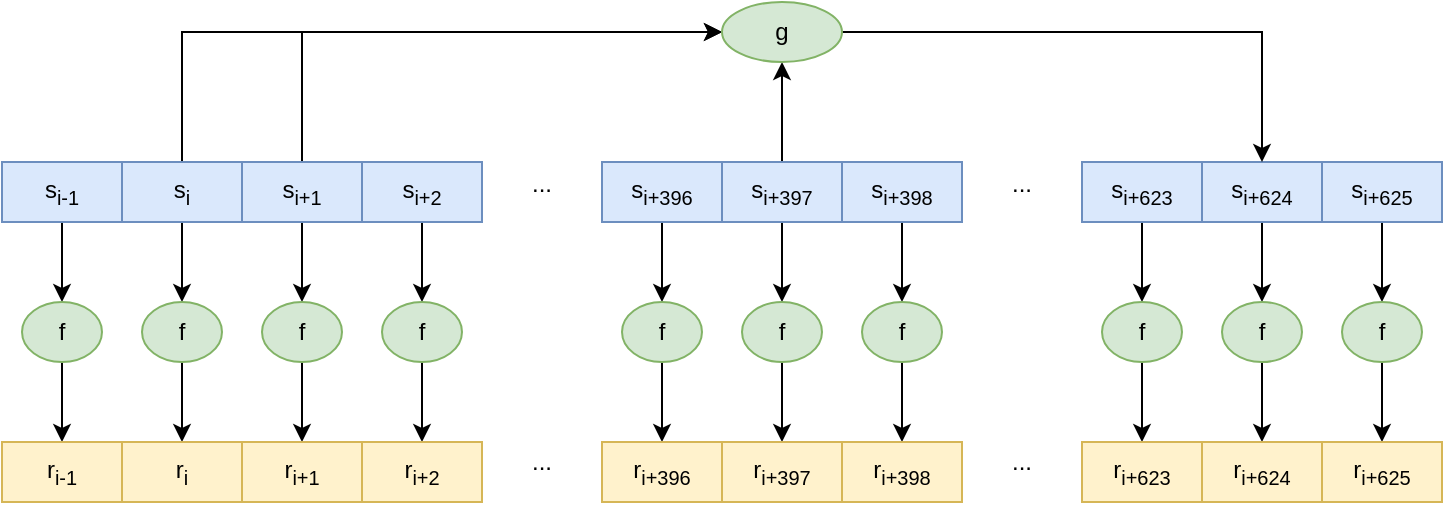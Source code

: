 <mxfile version="12.4.8" type="device"><diagram id="KH4U3GuKja71Dpos5vPL" name="Page-1"><mxGraphModel dx="731" dy="432" grid="1" gridSize="10" guides="1" tooltips="1" connect="1" arrows="1" fold="1" page="1" pageScale="1" pageWidth="850" pageHeight="1100" math="0" shadow="0"><root><mxCell id="0"/><mxCell id="1" parent="0"/><mxCell id="Yn6rUaPrRjr4YMq0xh__-43" style="edgeStyle=orthogonalEdgeStyle;rounded=0;orthogonalLoop=1;jettySize=auto;html=1;" parent="1" source="Yn6rUaPrRjr4YMq0xh__-1" target="Yn6rUaPrRjr4YMq0xh__-21" edge="1"><mxGeometry relative="1" as="geometry"/></mxCell><mxCell id="jTDQXEpbgmVNHky9dU7R-1" style="edgeStyle=orthogonalEdgeStyle;rounded=0;orthogonalLoop=1;jettySize=auto;html=1;" edge="1" parent="1" source="Yn6rUaPrRjr4YMq0xh__-1" target="Yn6rUaPrRjr4YMq0xh__-12"><mxGeometry relative="1" as="geometry"><Array as="points"><mxPoint x="190" y="105"/></Array></mxGeometry></mxCell><mxCell id="Yn6rUaPrRjr4YMq0xh__-1" value="s&lt;sub&gt;i+1&lt;/sub&gt;" style="rounded=0;whiteSpace=wrap;html=1;fillColor=#dae8fc;strokeColor=#6c8ebf;" parent="1" vertex="1"><mxGeometry x="160" y="170" width="60" height="30" as="geometry"/></mxCell><mxCell id="Yn6rUaPrRjr4YMq0xh__-45" style="edgeStyle=orthogonalEdgeStyle;rounded=0;orthogonalLoop=1;jettySize=auto;html=1;" parent="1" source="Yn6rUaPrRjr4YMq0xh__-2" target="Yn6rUaPrRjr4YMq0xh__-22" edge="1"><mxGeometry relative="1" as="geometry"/></mxCell><mxCell id="Yn6rUaPrRjr4YMq0xh__-2" value="s&lt;sub&gt;i+2&lt;/sub&gt;" style="rounded=0;whiteSpace=wrap;html=1;fillColor=#dae8fc;strokeColor=#6c8ebf;" parent="1" vertex="1"><mxGeometry x="220" y="170" width="60" height="30" as="geometry"/></mxCell><mxCell id="Yn6rUaPrRjr4YMq0xh__-13" style="edgeStyle=orthogonalEdgeStyle;rounded=0;orthogonalLoop=1;jettySize=auto;html=1;" parent="1" source="Yn6rUaPrRjr4YMq0xh__-3" target="Yn6rUaPrRjr4YMq0xh__-12" edge="1"><mxGeometry relative="1" as="geometry"><Array as="points"><mxPoint x="130" y="105"/></Array></mxGeometry></mxCell><mxCell id="Yn6rUaPrRjr4YMq0xh__-41" style="edgeStyle=orthogonalEdgeStyle;rounded=0;orthogonalLoop=1;jettySize=auto;html=1;" parent="1" source="Yn6rUaPrRjr4YMq0xh__-3" target="Yn6rUaPrRjr4YMq0xh__-20" edge="1"><mxGeometry relative="1" as="geometry"/></mxCell><mxCell id="Yn6rUaPrRjr4YMq0xh__-3" value="s&lt;sub&gt;i&lt;/sub&gt;" style="rounded=0;whiteSpace=wrap;html=1;fillColor=#dae8fc;strokeColor=#6c8ebf;" parent="1" vertex="1"><mxGeometry x="100" y="170" width="60" height="30" as="geometry"/></mxCell><mxCell id="Yn6rUaPrRjr4YMq0xh__-47" style="edgeStyle=orthogonalEdgeStyle;rounded=0;orthogonalLoop=1;jettySize=auto;html=1;" parent="1" source="Yn6rUaPrRjr4YMq0xh__-4" target="Yn6rUaPrRjr4YMq0xh__-23" edge="1"><mxGeometry relative="1" as="geometry"/></mxCell><mxCell id="Yn6rUaPrRjr4YMq0xh__-4" value="s&lt;sub&gt;i+396&lt;/sub&gt;" style="rounded=0;whiteSpace=wrap;html=1;fillColor=#dae8fc;strokeColor=#6c8ebf;" parent="1" vertex="1"><mxGeometry x="340" y="170" width="60" height="30" as="geometry"/></mxCell><mxCell id="Yn6rUaPrRjr4YMq0xh__-15" style="edgeStyle=orthogonalEdgeStyle;rounded=0;orthogonalLoop=1;jettySize=auto;html=1;" parent="1" source="Yn6rUaPrRjr4YMq0xh__-6" target="Yn6rUaPrRjr4YMq0xh__-12" edge="1"><mxGeometry relative="1" as="geometry"/></mxCell><mxCell id="Yn6rUaPrRjr4YMq0xh__-49" style="edgeStyle=orthogonalEdgeStyle;rounded=0;orthogonalLoop=1;jettySize=auto;html=1;" parent="1" source="Yn6rUaPrRjr4YMq0xh__-6" target="Yn6rUaPrRjr4YMq0xh__-24" edge="1"><mxGeometry relative="1" as="geometry"/></mxCell><mxCell id="Yn6rUaPrRjr4YMq0xh__-6" value="s&lt;sub&gt;i+397&lt;/sub&gt;" style="rounded=0;whiteSpace=wrap;html=1;fillColor=#dae8fc;strokeColor=#6c8ebf;" parent="1" vertex="1"><mxGeometry x="400" y="170" width="60" height="30" as="geometry"/></mxCell><mxCell id="Yn6rUaPrRjr4YMq0xh__-51" style="edgeStyle=orthogonalEdgeStyle;rounded=0;orthogonalLoop=1;jettySize=auto;html=1;" parent="1" source="Yn6rUaPrRjr4YMq0xh__-7" target="Yn6rUaPrRjr4YMq0xh__-25" edge="1"><mxGeometry relative="1" as="geometry"/></mxCell><mxCell id="Yn6rUaPrRjr4YMq0xh__-7" value="s&lt;sub&gt;i+398&lt;/sub&gt;" style="rounded=0;whiteSpace=wrap;html=1;fillColor=#dae8fc;strokeColor=#6c8ebf;" parent="1" vertex="1"><mxGeometry x="460" y="170" width="60" height="30" as="geometry"/></mxCell><mxCell id="Yn6rUaPrRjr4YMq0xh__-39" style="edgeStyle=orthogonalEdgeStyle;rounded=0;orthogonalLoop=1;jettySize=auto;html=1;" parent="1" source="Yn6rUaPrRjr4YMq0xh__-8" target="Yn6rUaPrRjr4YMq0xh__-17" edge="1"><mxGeometry relative="1" as="geometry"/></mxCell><mxCell id="Yn6rUaPrRjr4YMq0xh__-8" value="s&lt;sub&gt;i-1&lt;/sub&gt;" style="rounded=0;whiteSpace=wrap;html=1;fillColor=#dae8fc;strokeColor=#6c8ebf;" parent="1" vertex="1"><mxGeometry x="40" y="170" width="60" height="30" as="geometry"/></mxCell><mxCell id="Yn6rUaPrRjr4YMq0xh__-53" style="edgeStyle=orthogonalEdgeStyle;rounded=0;orthogonalLoop=1;jettySize=auto;html=1;" parent="1" source="Yn6rUaPrRjr4YMq0xh__-9" target="Yn6rUaPrRjr4YMq0xh__-26" edge="1"><mxGeometry relative="1" as="geometry"/></mxCell><mxCell id="Yn6rUaPrRjr4YMq0xh__-9" value="s&lt;sub&gt;i+623&lt;/sub&gt;" style="rounded=0;whiteSpace=wrap;html=1;fillColor=#dae8fc;strokeColor=#6c8ebf;" parent="1" vertex="1"><mxGeometry x="580" y="170" width="60" height="30" as="geometry"/></mxCell><mxCell id="Yn6rUaPrRjr4YMq0xh__-55" style="edgeStyle=orthogonalEdgeStyle;rounded=0;orthogonalLoop=1;jettySize=auto;html=1;" parent="1" source="Yn6rUaPrRjr4YMq0xh__-10" target="Yn6rUaPrRjr4YMq0xh__-27" edge="1"><mxGeometry relative="1" as="geometry"/></mxCell><mxCell id="Yn6rUaPrRjr4YMq0xh__-10" value="s&lt;sub&gt;i+624&lt;/sub&gt;" style="rounded=0;whiteSpace=wrap;html=1;fillColor=#dae8fc;strokeColor=#6c8ebf;" parent="1" vertex="1"><mxGeometry x="640" y="170" width="60" height="30" as="geometry"/></mxCell><mxCell id="Yn6rUaPrRjr4YMq0xh__-57" style="edgeStyle=orthogonalEdgeStyle;rounded=0;orthogonalLoop=1;jettySize=auto;html=1;" parent="1" source="Yn6rUaPrRjr4YMq0xh__-11" target="Yn6rUaPrRjr4YMq0xh__-28" edge="1"><mxGeometry relative="1" as="geometry"/></mxCell><mxCell id="Yn6rUaPrRjr4YMq0xh__-11" value="s&lt;sub&gt;i+625&lt;/sub&gt;" style="rounded=0;whiteSpace=wrap;html=1;fillColor=#dae8fc;strokeColor=#6c8ebf;" parent="1" vertex="1"><mxGeometry x="700" y="170" width="60" height="30" as="geometry"/></mxCell><mxCell id="Yn6rUaPrRjr4YMq0xh__-16" style="edgeStyle=orthogonalEdgeStyle;rounded=0;orthogonalLoop=1;jettySize=auto;html=1;" parent="1" source="Yn6rUaPrRjr4YMq0xh__-12" target="Yn6rUaPrRjr4YMq0xh__-10" edge="1"><mxGeometry relative="1" as="geometry"/></mxCell><mxCell id="Yn6rUaPrRjr4YMq0xh__-12" value="g" style="ellipse;whiteSpace=wrap;html=1;fillColor=#d5e8d4;strokeColor=#82b366;" parent="1" vertex="1"><mxGeometry x="400" y="90" width="60" height="30" as="geometry"/></mxCell><mxCell id="Yn6rUaPrRjr4YMq0xh__-40" style="edgeStyle=orthogonalEdgeStyle;rounded=0;orthogonalLoop=1;jettySize=auto;html=1;" parent="1" source="Yn6rUaPrRjr4YMq0xh__-17" target="Yn6rUaPrRjr4YMq0xh__-35" edge="1"><mxGeometry relative="1" as="geometry"/></mxCell><mxCell id="Yn6rUaPrRjr4YMq0xh__-17" value="f" style="ellipse;whiteSpace=wrap;html=1;fillColor=#d5e8d4;strokeColor=#82b366;" parent="1" vertex="1"><mxGeometry x="50" y="240" width="40" height="30" as="geometry"/></mxCell><mxCell id="Yn6rUaPrRjr4YMq0xh__-42" style="edgeStyle=orthogonalEdgeStyle;rounded=0;orthogonalLoop=1;jettySize=auto;html=1;" parent="1" source="Yn6rUaPrRjr4YMq0xh__-20" target="Yn6rUaPrRjr4YMq0xh__-31" edge="1"><mxGeometry relative="1" as="geometry"/></mxCell><mxCell id="Yn6rUaPrRjr4YMq0xh__-20" value="f" style="ellipse;whiteSpace=wrap;html=1;fillColor=#d5e8d4;strokeColor=#82b366;" parent="1" vertex="1"><mxGeometry x="110" y="240" width="40" height="30" as="geometry"/></mxCell><mxCell id="Yn6rUaPrRjr4YMq0xh__-44" style="edgeStyle=orthogonalEdgeStyle;rounded=0;orthogonalLoop=1;jettySize=auto;html=1;" parent="1" source="Yn6rUaPrRjr4YMq0xh__-21" target="Yn6rUaPrRjr4YMq0xh__-29" edge="1"><mxGeometry relative="1" as="geometry"/></mxCell><mxCell id="Yn6rUaPrRjr4YMq0xh__-21" value="f" style="ellipse;whiteSpace=wrap;html=1;fillColor=#d5e8d4;strokeColor=#82b366;" parent="1" vertex="1"><mxGeometry x="170" y="240" width="40" height="30" as="geometry"/></mxCell><mxCell id="Yn6rUaPrRjr4YMq0xh__-46" style="edgeStyle=orthogonalEdgeStyle;rounded=0;orthogonalLoop=1;jettySize=auto;html=1;" parent="1" source="Yn6rUaPrRjr4YMq0xh__-22" target="Yn6rUaPrRjr4YMq0xh__-30" edge="1"><mxGeometry relative="1" as="geometry"/></mxCell><mxCell id="Yn6rUaPrRjr4YMq0xh__-22" value="f" style="ellipse;whiteSpace=wrap;html=1;fillColor=#d5e8d4;strokeColor=#82b366;" parent="1" vertex="1"><mxGeometry x="230" y="240" width="40" height="30" as="geometry"/></mxCell><mxCell id="Yn6rUaPrRjr4YMq0xh__-48" style="edgeStyle=orthogonalEdgeStyle;rounded=0;orthogonalLoop=1;jettySize=auto;html=1;" parent="1" source="Yn6rUaPrRjr4YMq0xh__-23" target="Yn6rUaPrRjr4YMq0xh__-32" edge="1"><mxGeometry relative="1" as="geometry"/></mxCell><mxCell id="Yn6rUaPrRjr4YMq0xh__-23" value="f" style="ellipse;whiteSpace=wrap;html=1;fillColor=#d5e8d4;strokeColor=#82b366;" parent="1" vertex="1"><mxGeometry x="350" y="240" width="40" height="30" as="geometry"/></mxCell><mxCell id="Yn6rUaPrRjr4YMq0xh__-50" style="edgeStyle=orthogonalEdgeStyle;rounded=0;orthogonalLoop=1;jettySize=auto;html=1;" parent="1" source="Yn6rUaPrRjr4YMq0xh__-24" target="Yn6rUaPrRjr4YMq0xh__-33" edge="1"><mxGeometry relative="1" as="geometry"/></mxCell><mxCell id="Yn6rUaPrRjr4YMq0xh__-24" value="f" style="ellipse;whiteSpace=wrap;html=1;fillColor=#d5e8d4;strokeColor=#82b366;" parent="1" vertex="1"><mxGeometry x="410" y="240" width="40" height="30" as="geometry"/></mxCell><mxCell id="Yn6rUaPrRjr4YMq0xh__-52" style="edgeStyle=orthogonalEdgeStyle;rounded=0;orthogonalLoop=1;jettySize=auto;html=1;" parent="1" source="Yn6rUaPrRjr4YMq0xh__-25" target="Yn6rUaPrRjr4YMq0xh__-34" edge="1"><mxGeometry relative="1" as="geometry"/></mxCell><mxCell id="Yn6rUaPrRjr4YMq0xh__-25" value="f" style="ellipse;whiteSpace=wrap;html=1;fillColor=#d5e8d4;strokeColor=#82b366;" parent="1" vertex="1"><mxGeometry x="470" y="240" width="40" height="30" as="geometry"/></mxCell><mxCell id="Yn6rUaPrRjr4YMq0xh__-54" style="edgeStyle=orthogonalEdgeStyle;rounded=0;orthogonalLoop=1;jettySize=auto;html=1;" parent="1" source="Yn6rUaPrRjr4YMq0xh__-26" target="Yn6rUaPrRjr4YMq0xh__-36" edge="1"><mxGeometry relative="1" as="geometry"/></mxCell><mxCell id="Yn6rUaPrRjr4YMq0xh__-26" value="f" style="ellipse;whiteSpace=wrap;html=1;fillColor=#d5e8d4;strokeColor=#82b366;" parent="1" vertex="1"><mxGeometry x="590" y="240" width="40" height="30" as="geometry"/></mxCell><mxCell id="Yn6rUaPrRjr4YMq0xh__-56" style="edgeStyle=orthogonalEdgeStyle;rounded=0;orthogonalLoop=1;jettySize=auto;html=1;" parent="1" source="Yn6rUaPrRjr4YMq0xh__-27" target="Yn6rUaPrRjr4YMq0xh__-37" edge="1"><mxGeometry relative="1" as="geometry"/></mxCell><mxCell id="Yn6rUaPrRjr4YMq0xh__-27" value="f" style="ellipse;whiteSpace=wrap;html=1;fillColor=#d5e8d4;strokeColor=#82b366;" parent="1" vertex="1"><mxGeometry x="650" y="240" width="40" height="30" as="geometry"/></mxCell><mxCell id="Yn6rUaPrRjr4YMq0xh__-58" style="edgeStyle=orthogonalEdgeStyle;rounded=0;orthogonalLoop=1;jettySize=auto;html=1;" parent="1" source="Yn6rUaPrRjr4YMq0xh__-28" target="Yn6rUaPrRjr4YMq0xh__-38" edge="1"><mxGeometry relative="1" as="geometry"/></mxCell><mxCell id="Yn6rUaPrRjr4YMq0xh__-28" value="f" style="ellipse;whiteSpace=wrap;html=1;fillColor=#d5e8d4;strokeColor=#82b366;" parent="1" vertex="1"><mxGeometry x="710" y="240" width="40" height="30" as="geometry"/></mxCell><mxCell id="Yn6rUaPrRjr4YMq0xh__-29" value="r&lt;sub&gt;i+1&lt;/sub&gt;" style="rounded=0;whiteSpace=wrap;html=1;fillColor=#fff2cc;strokeColor=#d6b656;" parent="1" vertex="1"><mxGeometry x="160" y="310" width="60" height="30" as="geometry"/></mxCell><mxCell id="Yn6rUaPrRjr4YMq0xh__-30" value="r&lt;sub&gt;i+2&lt;/sub&gt;" style="rounded=0;whiteSpace=wrap;html=1;fillColor=#fff2cc;strokeColor=#d6b656;" parent="1" vertex="1"><mxGeometry x="220" y="310" width="60" height="30" as="geometry"/></mxCell><mxCell id="Yn6rUaPrRjr4YMq0xh__-31" value="r&lt;sub&gt;i&lt;/sub&gt;" style="rounded=0;whiteSpace=wrap;html=1;fillColor=#fff2cc;strokeColor=#d6b656;" parent="1" vertex="1"><mxGeometry x="100" y="310" width="60" height="30" as="geometry"/></mxCell><mxCell id="Yn6rUaPrRjr4YMq0xh__-32" value="r&lt;sub&gt;i+396&lt;/sub&gt;" style="rounded=0;whiteSpace=wrap;html=1;fillColor=#fff2cc;strokeColor=#d6b656;" parent="1" vertex="1"><mxGeometry x="340" y="310" width="60" height="30" as="geometry"/></mxCell><mxCell id="Yn6rUaPrRjr4YMq0xh__-33" value="r&lt;sub&gt;i+397&lt;/sub&gt;" style="rounded=0;whiteSpace=wrap;html=1;fillColor=#fff2cc;strokeColor=#d6b656;" parent="1" vertex="1"><mxGeometry x="400" y="310" width="60" height="30" as="geometry"/></mxCell><mxCell id="Yn6rUaPrRjr4YMq0xh__-34" value="r&lt;sub&gt;i+398&lt;/sub&gt;" style="rounded=0;whiteSpace=wrap;html=1;fillColor=#fff2cc;strokeColor=#d6b656;" parent="1" vertex="1"><mxGeometry x="460" y="310" width="60" height="30" as="geometry"/></mxCell><mxCell id="Yn6rUaPrRjr4YMq0xh__-35" value="r&lt;sub&gt;i-1&lt;/sub&gt;" style="rounded=0;whiteSpace=wrap;html=1;fillColor=#fff2cc;strokeColor=#d6b656;" parent="1" vertex="1"><mxGeometry x="40" y="310" width="60" height="30" as="geometry"/></mxCell><mxCell id="Yn6rUaPrRjr4YMq0xh__-36" value="r&lt;sub&gt;i+623&lt;/sub&gt;" style="rounded=0;whiteSpace=wrap;html=1;fillColor=#fff2cc;strokeColor=#d6b656;" parent="1" vertex="1"><mxGeometry x="580" y="310" width="60" height="30" as="geometry"/></mxCell><mxCell id="Yn6rUaPrRjr4YMq0xh__-37" value="r&lt;sub&gt;i+624&lt;/sub&gt;" style="rounded=0;whiteSpace=wrap;html=1;fillColor=#fff2cc;strokeColor=#d6b656;" parent="1" vertex="1"><mxGeometry x="640" y="310" width="60" height="30" as="geometry"/></mxCell><mxCell id="Yn6rUaPrRjr4YMq0xh__-38" value="r&lt;sub&gt;i+625&lt;/sub&gt;" style="rounded=0;whiteSpace=wrap;html=1;fillColor=#fff2cc;strokeColor=#d6b656;" parent="1" vertex="1"><mxGeometry x="700" y="310" width="60" height="30" as="geometry"/></mxCell><mxCell id="Yn6rUaPrRjr4YMq0xh__-59" value="..." style="text;html=1;strokeColor=none;fillColor=none;align=center;verticalAlign=middle;whiteSpace=wrap;rounded=0;" parent="1" vertex="1"><mxGeometry x="290" y="171" width="40" height="20" as="geometry"/></mxCell><mxCell id="Yn6rUaPrRjr4YMq0xh__-60" value="..." style="text;html=1;strokeColor=none;fillColor=none;align=center;verticalAlign=middle;whiteSpace=wrap;rounded=0;" parent="1" vertex="1"><mxGeometry x="530" y="171" width="40" height="20" as="geometry"/></mxCell><mxCell id="Yn6rUaPrRjr4YMq0xh__-61" value="..." style="text;html=1;strokeColor=none;fillColor=none;align=center;verticalAlign=middle;whiteSpace=wrap;rounded=0;" parent="1" vertex="1"><mxGeometry x="530" y="310" width="40" height="20" as="geometry"/></mxCell><mxCell id="Yn6rUaPrRjr4YMq0xh__-62" value="..." style="text;html=1;strokeColor=none;fillColor=none;align=center;verticalAlign=middle;whiteSpace=wrap;rounded=0;" parent="1" vertex="1"><mxGeometry x="290" y="310" width="40" height="20" as="geometry"/></mxCell></root></mxGraphModel></diagram></mxfile>